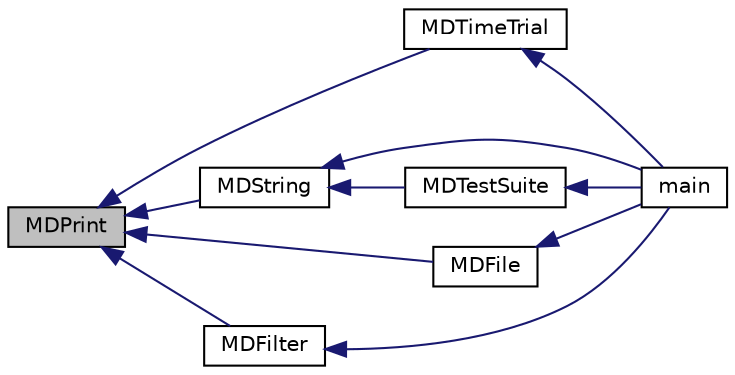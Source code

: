 digraph "MDPrint"
{
  edge [fontname="Helvetica",fontsize="10",labelfontname="Helvetica",labelfontsize="10"];
  node [fontname="Helvetica",fontsize="10",shape=record];
  rankdir="LR";
  Node1 [label="MDPrint",height=0.2,width=0.4,color="black", fillcolor="grey75", style="filled", fontcolor="black"];
  Node1 -> Node2 [dir="back",color="midnightblue",fontsize="10",style="solid",fontname="Helvetica"];
  Node2 [label="MDTimeTrial",height=0.2,width=0.4,color="black", fillcolor="white", style="filled",URL="$tst_m_d5_8c.html#a83d693f06f410dfae0fa07bdb784c413"];
  Node2 -> Node3 [dir="back",color="midnightblue",fontsize="10",style="solid",fontname="Helvetica"];
  Node3 [label="main",height=0.2,width=0.4,color="black", fillcolor="white", style="filled",URL="$tst_m_d5_8c.html#a91a3bbcc7eb26e8695255b2795d6e46f"];
  Node1 -> Node4 [dir="back",color="midnightblue",fontsize="10",style="solid",fontname="Helvetica"];
  Node4 [label="MDString",height=0.2,width=0.4,color="black", fillcolor="white", style="filled",URL="$tst_m_d5_8c.html#a3d43fd786c8df636396a9b720ad6e56b"];
  Node4 -> Node5 [dir="back",color="midnightblue",fontsize="10",style="solid",fontname="Helvetica"];
  Node5 [label="MDTestSuite",height=0.2,width=0.4,color="black", fillcolor="white", style="filled",URL="$tst_m_d5_8c.html#ac6ee08a44f4f1b5cd7a7bd3cb1e3fb74"];
  Node5 -> Node3 [dir="back",color="midnightblue",fontsize="10",style="solid",fontname="Helvetica"];
  Node4 -> Node3 [dir="back",color="midnightblue",fontsize="10",style="solid",fontname="Helvetica"];
  Node1 -> Node6 [dir="back",color="midnightblue",fontsize="10",style="solid",fontname="Helvetica"];
  Node6 [label="MDFile",height=0.2,width=0.4,color="black", fillcolor="white", style="filled",URL="$tst_m_d5_8c.html#a36f40dab09c3cfc6a28461c2973c2547"];
  Node6 -> Node3 [dir="back",color="midnightblue",fontsize="10",style="solid",fontname="Helvetica"];
  Node1 -> Node7 [dir="back",color="midnightblue",fontsize="10",style="solid",fontname="Helvetica"];
  Node7 [label="MDFilter",height=0.2,width=0.4,color="black", fillcolor="white", style="filled",URL="$tst_m_d5_8c.html#ab0cd45c6de89d86ab42945f36a05253f"];
  Node7 -> Node3 [dir="back",color="midnightblue",fontsize="10",style="solid",fontname="Helvetica"];
}
